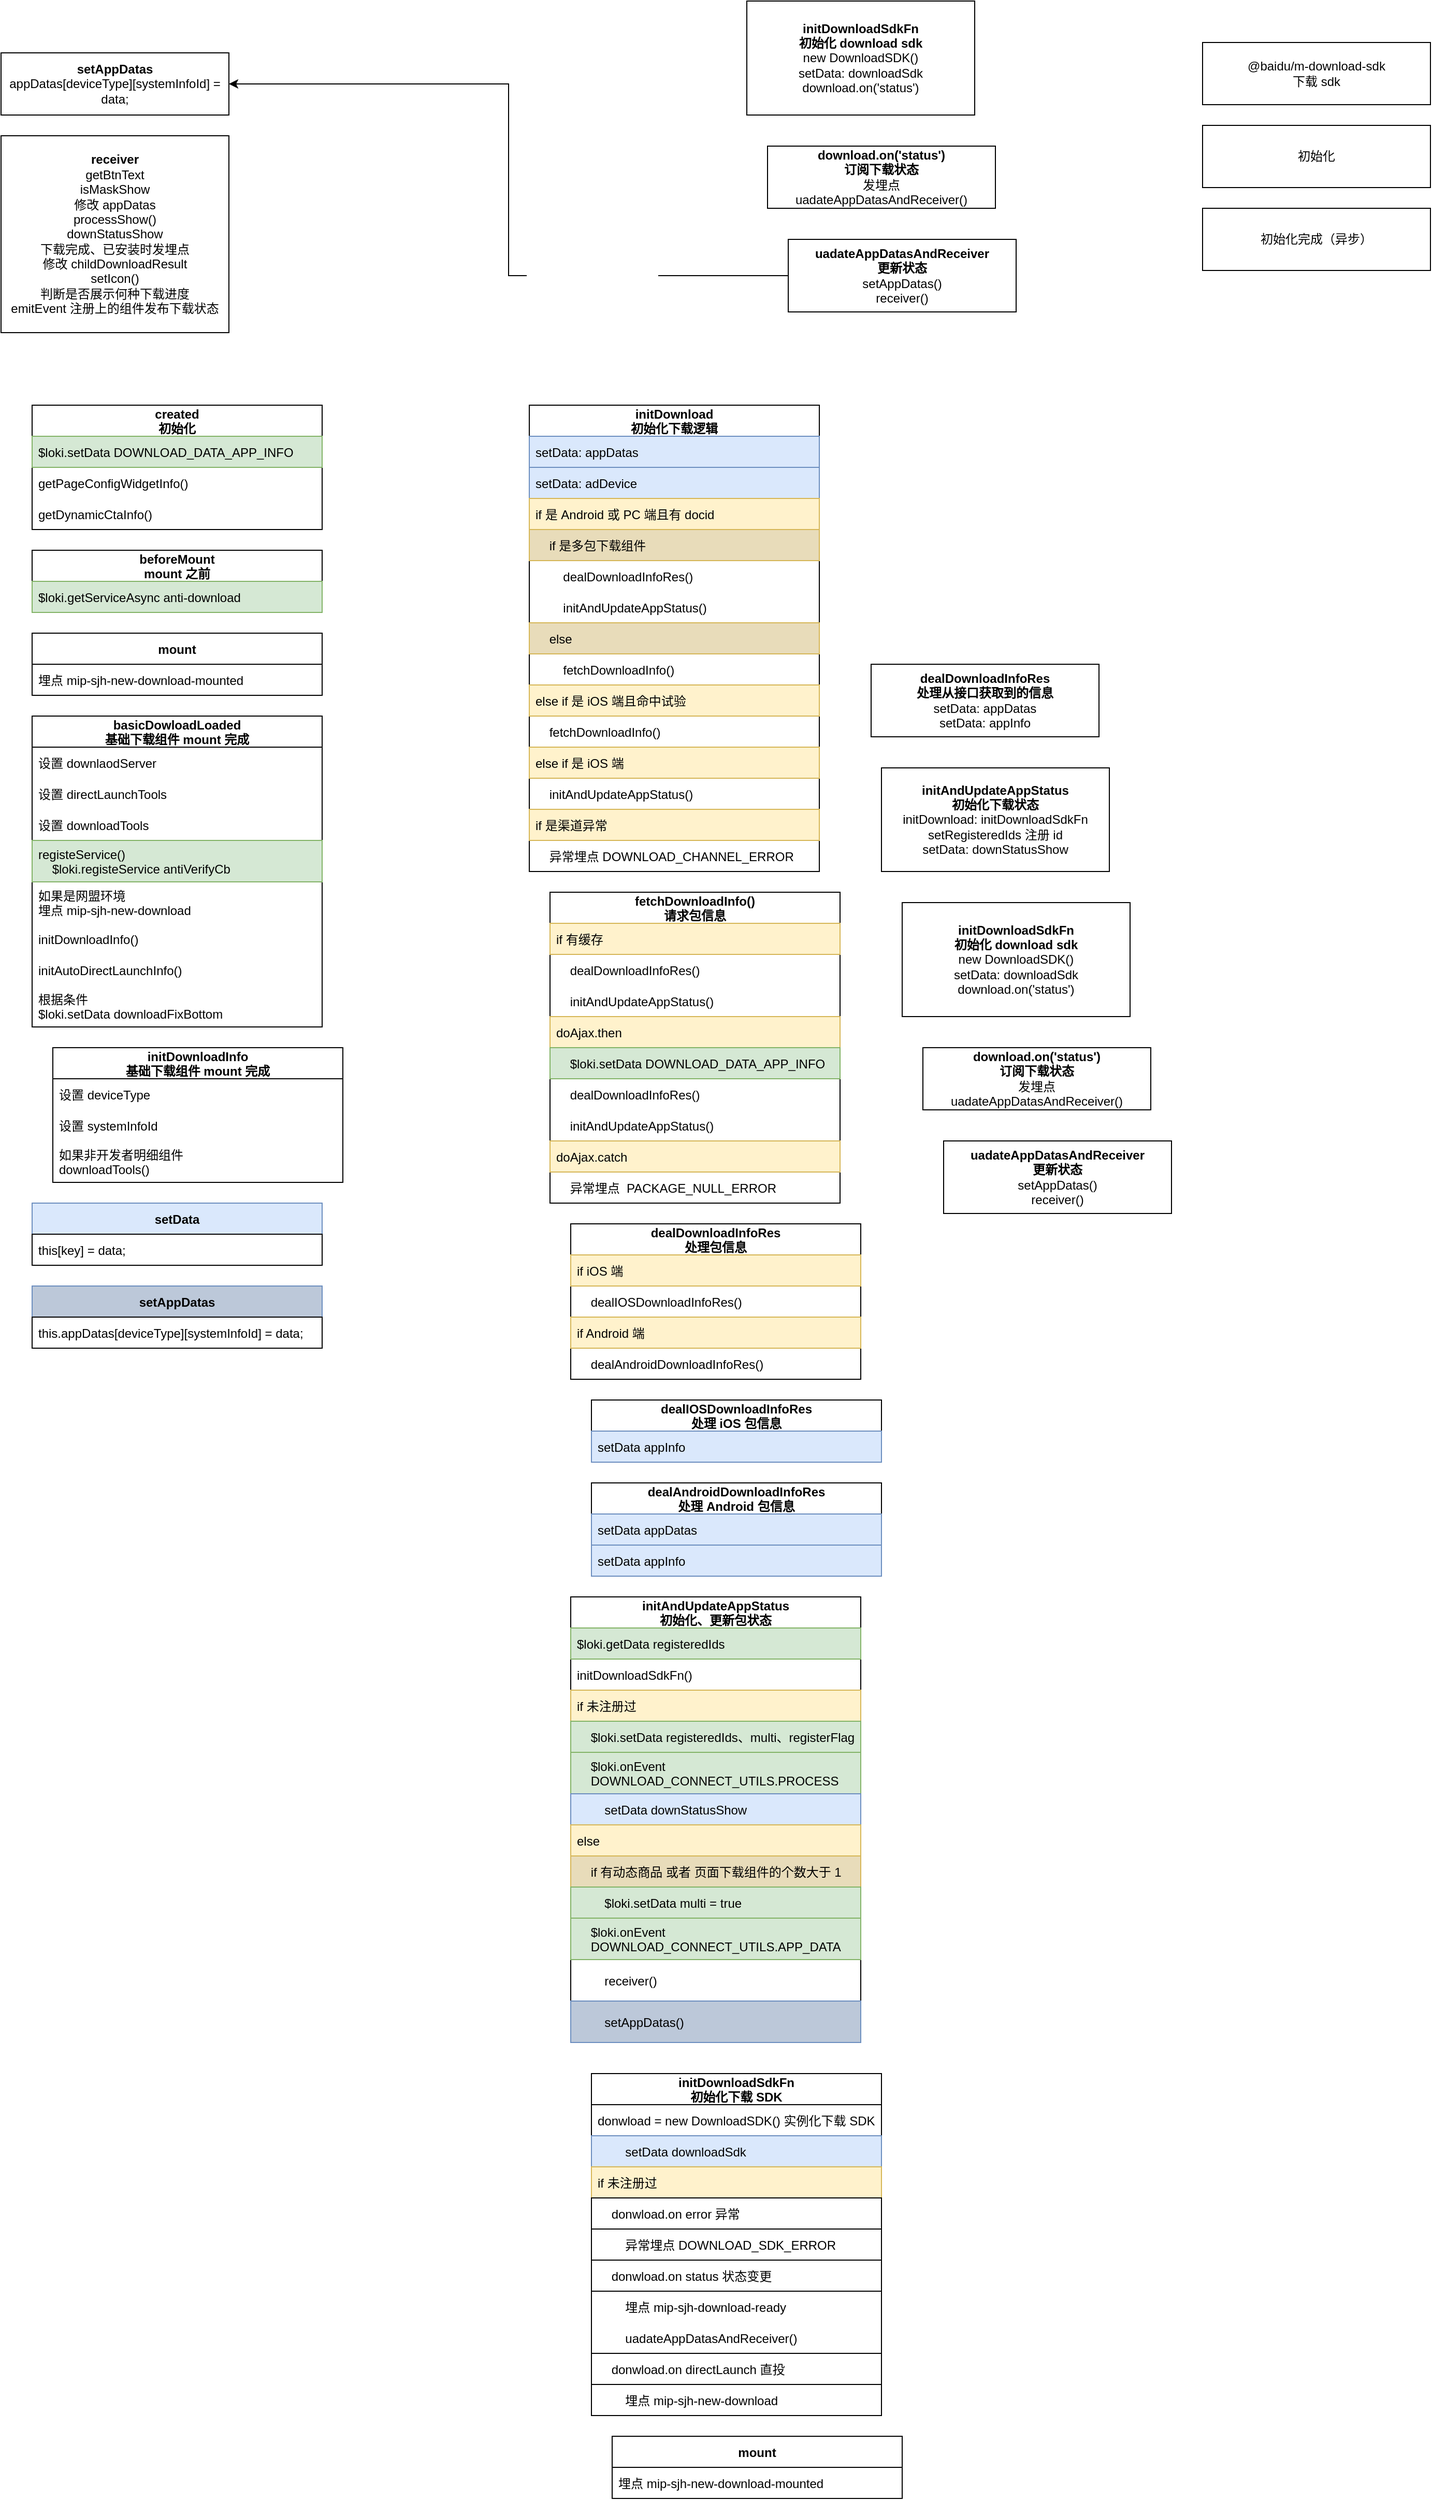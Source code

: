 <mxfile version="16.2.2" type="github">
  <diagram id="3Y0k3PHw66sQwWoMijhV" name="Page-1">
    <mxGraphModel dx="1621" dy="945" grid="1" gridSize="10" guides="1" tooltips="1" connect="1" arrows="1" fold="1" page="1" pageScale="1" pageWidth="1654" pageHeight="2336" math="0" shadow="0">
      <root>
        <mxCell id="0" />
        <mxCell id="1" parent="0" />
        <mxCell id="_I2nfff96B0rnVyIfxpO-33" value="&lt;span&gt;&lt;b&gt;initDownloadSdkFn&lt;/b&gt;&lt;br&gt;&lt;/span&gt;&lt;b&gt;初始化 download sdk&lt;/b&gt;&lt;br&gt;new DownloadSDK()&lt;br&gt;setData: downloadSdk&lt;br&gt;download.on(&#39;status&#39;)" style="rounded=0;whiteSpace=wrap;html=1;align=center;" vertex="1" parent="1">
          <mxGeometry x="770" y="10" width="220" height="110" as="geometry" />
        </mxCell>
        <mxCell id="_I2nfff96B0rnVyIfxpO-41" value="&lt;span&gt;@baidu/m-download-sdk&lt;br&gt;下载 sdk&lt;br&gt;&lt;/span&gt;" style="rounded=0;whiteSpace=wrap;html=1;align=center;" vertex="1" parent="1">
          <mxGeometry x="1210" y="50" width="220" height="60" as="geometry" />
        </mxCell>
        <mxCell id="_I2nfff96B0rnVyIfxpO-46" value="&lt;span&gt;初始化&lt;br&gt;&lt;/span&gt;" style="rounded=0;whiteSpace=wrap;html=1;align=center;" vertex="1" parent="1">
          <mxGeometry x="1210" y="130" width="220" height="60" as="geometry" />
        </mxCell>
        <mxCell id="_I2nfff96B0rnVyIfxpO-47" value="&lt;span&gt;初始化完成（异步）&lt;br&gt;&lt;/span&gt;" style="rounded=0;whiteSpace=wrap;html=1;align=center;" vertex="1" parent="1">
          <mxGeometry x="1210" y="210" width="220" height="60" as="geometry" />
        </mxCell>
        <mxCell id="_I2nfff96B0rnVyIfxpO-50" value="&lt;b&gt;download.on(&#39;status&#39;) &lt;br&gt;订阅下载状态&lt;br&gt;&lt;/b&gt;&lt;span&gt;发埋点&lt;br&gt;uadateAppDatasAndReceiver()&lt;/span&gt;&lt;b&gt;&lt;br&gt;&lt;/b&gt;" style="rounded=0;whiteSpace=wrap;html=1;align=center;" vertex="1" parent="1">
          <mxGeometry x="790" y="150" width="220" height="60" as="geometry" />
        </mxCell>
        <mxCell id="_I2nfff96B0rnVyIfxpO-56" style="edgeStyle=orthogonalEdgeStyle;rounded=0;jumpStyle=gap;orthogonalLoop=1;jettySize=auto;html=1;entryX=1;entryY=0.5;entryDx=0;entryDy=0;" edge="1" parent="1" source="_I2nfff96B0rnVyIfxpO-52" target="_I2nfff96B0rnVyIfxpO-55">
          <mxGeometry relative="1" as="geometry" />
        </mxCell>
        <mxCell id="_I2nfff96B0rnVyIfxpO-52" value="&lt;span&gt;&lt;b&gt;uadateAppDatasAndReceiver&lt;br&gt;&lt;/b&gt;&lt;/span&gt;&lt;b&gt;更新状态&lt;/b&gt;&lt;br&gt;setAppDatas()&lt;br&gt;receiver()" style="rounded=0;whiteSpace=wrap;html=1;align=center;" vertex="1" parent="1">
          <mxGeometry x="810" y="240" width="220" height="70" as="geometry" />
        </mxCell>
        <mxCell id="_I2nfff96B0rnVyIfxpO-55" value="&lt;span&gt;&lt;b&gt;setAppDatas&lt;br&gt;&lt;/b&gt;&lt;div&gt;appDatas[deviceType][systemInfoId] = data;&lt;/div&gt;&lt;/span&gt;" style="whiteSpace=wrap;html=1;rounded=0;" vertex="1" parent="1">
          <mxGeometry x="50" y="60" width="220" height="60" as="geometry" />
        </mxCell>
        <mxCell id="_I2nfff96B0rnVyIfxpO-57" value="&lt;b&gt;receiver&lt;/b&gt;&lt;br&gt;getBtnText&lt;br&gt;isMaskShow&lt;br&gt;修改 appDatas&lt;br&gt;processShow()&lt;br&gt;downStatusShow&lt;br&gt;下载完成、已安装时发埋点&lt;br&gt;修改 childDownloadResult&lt;br&gt;setIcon()&lt;br&gt;判断是否展示何种下载进度&lt;br&gt;emitEvent&amp;nbsp;注册上的组件发布下载状态" style="whiteSpace=wrap;html=1;rounded=0;" vertex="1" parent="1">
          <mxGeometry x="50" y="140" width="220" height="190" as="geometry" />
        </mxCell>
        <mxCell id="_I2nfff96B0rnVyIfxpO-58" value="created&#xa;初始化" style="swimlane;fontStyle=1;childLayout=stackLayout;horizontal=1;startSize=30;horizontalStack=0;resizeParent=1;resizeParentMax=0;resizeLast=0;collapsible=1;marginBottom=0;" vertex="1" parent="1">
          <mxGeometry x="80" y="400" width="280" height="120" as="geometry">
            <mxRectangle x="280" y="130" width="50" height="30" as="alternateBounds" />
          </mxGeometry>
        </mxCell>
        <mxCell id="_I2nfff96B0rnVyIfxpO-59" value="$loki.setData DOWNLOAD_DATA_APP_INFO" style="text;strokeColor=#82b366;fillColor=#d5e8d4;align=left;verticalAlign=middle;spacingLeft=4;spacingRight=4;overflow=hidden;points=[[0,0.5],[1,0.5]];portConstraint=eastwest;rotatable=0;" vertex="1" parent="_I2nfff96B0rnVyIfxpO-58">
          <mxGeometry y="30" width="280" height="30" as="geometry" />
        </mxCell>
        <mxCell id="_I2nfff96B0rnVyIfxpO-60" value="getPageConfigWidgetInfo()" style="text;align=left;verticalAlign=middle;spacingLeft=4;spacingRight=4;overflow=hidden;points=[[0,0.5],[1,0.5]];portConstraint=eastwest;rotatable=0;strokeColor=none;" vertex="1" parent="_I2nfff96B0rnVyIfxpO-58">
          <mxGeometry y="60" width="280" height="30" as="geometry" />
        </mxCell>
        <mxCell id="_I2nfff96B0rnVyIfxpO-61" value="getDynamicCtaInfo()" style="text;align=left;verticalAlign=middle;spacingLeft=4;spacingRight=4;overflow=hidden;points=[[0,0.5],[1,0.5]];portConstraint=eastwest;rotatable=0;strokeColor=none;" vertex="1" parent="_I2nfff96B0rnVyIfxpO-58">
          <mxGeometry y="90" width="280" height="30" as="geometry" />
        </mxCell>
        <mxCell id="_I2nfff96B0rnVyIfxpO-62" value="beforeMount&#xa;mount 之前" style="swimlane;fontStyle=1;childLayout=stackLayout;horizontal=1;startSize=30;horizontalStack=0;resizeParent=1;resizeParentMax=0;resizeLast=0;collapsible=1;marginBottom=0;" vertex="1" parent="1">
          <mxGeometry x="80" y="540" width="280" height="60" as="geometry">
            <mxRectangle x="280" y="130" width="50" height="30" as="alternateBounds" />
          </mxGeometry>
        </mxCell>
        <mxCell id="_I2nfff96B0rnVyIfxpO-63" value="$loki.getServiceAsync anti-download" style="text;strokeColor=#82b366;fillColor=#d5e8d4;align=left;verticalAlign=middle;spacingLeft=4;spacingRight=4;overflow=hidden;points=[[0,0.5],[1,0.5]];portConstraint=eastwest;rotatable=0;" vertex="1" parent="_I2nfff96B0rnVyIfxpO-62">
          <mxGeometry y="30" width="280" height="30" as="geometry" />
        </mxCell>
        <mxCell id="_I2nfff96B0rnVyIfxpO-67" value="mount" style="swimlane;fontStyle=1;childLayout=stackLayout;horizontal=1;startSize=30;horizontalStack=0;resizeParent=1;resizeParentMax=0;resizeLast=0;collapsible=1;marginBottom=0;" vertex="1" parent="1">
          <mxGeometry x="80" y="620" width="280" height="60" as="geometry">
            <mxRectangle x="280" y="130" width="50" height="30" as="alternateBounds" />
          </mxGeometry>
        </mxCell>
        <mxCell id="_I2nfff96B0rnVyIfxpO-68" value="埋点 mip-sjh-new-download-mounted" style="text;strokeColor=default;fillColor=none;align=left;verticalAlign=middle;spacingLeft=4;spacingRight=4;overflow=hidden;points=[[0,0.5],[1,0.5]];portConstraint=eastwest;rotatable=0;" vertex="1" parent="_I2nfff96B0rnVyIfxpO-67">
          <mxGeometry y="30" width="280" height="30" as="geometry" />
        </mxCell>
        <mxCell id="_I2nfff96B0rnVyIfxpO-71" value="basicDowloadLoaded&#xa;基础下载组件 mount 完成" style="swimlane;fontStyle=1;childLayout=stackLayout;horizontal=1;startSize=30;horizontalStack=0;resizeParent=1;resizeParentMax=0;resizeLast=0;collapsible=1;marginBottom=0;" vertex="1" parent="1">
          <mxGeometry x="80" y="700" width="280" height="300" as="geometry">
            <mxRectangle x="280" y="130" width="50" height="30" as="alternateBounds" />
          </mxGeometry>
        </mxCell>
        <mxCell id="_I2nfff96B0rnVyIfxpO-72" value="设置 downlaodServer" style="text;strokeColor=none;fillColor=none;align=left;verticalAlign=middle;spacingLeft=4;spacingRight=4;overflow=hidden;points=[[0,0.5],[1,0.5]];portConstraint=eastwest;rotatable=0;" vertex="1" parent="_I2nfff96B0rnVyIfxpO-71">
          <mxGeometry y="30" width="280" height="30" as="geometry" />
        </mxCell>
        <mxCell id="_I2nfff96B0rnVyIfxpO-73" value="设置 directLaunchTools" style="text;align=left;verticalAlign=middle;spacingLeft=4;spacingRight=4;overflow=hidden;points=[[0,0.5],[1,0.5]];portConstraint=eastwest;rotatable=0;strokeColor=none;" vertex="1" parent="_I2nfff96B0rnVyIfxpO-71">
          <mxGeometry y="60" width="280" height="30" as="geometry" />
        </mxCell>
        <mxCell id="_I2nfff96B0rnVyIfxpO-74" value="设置 downloadTools" style="text;align=left;verticalAlign=middle;spacingLeft=4;spacingRight=4;overflow=hidden;points=[[0,0.5],[1,0.5]];portConstraint=eastwest;rotatable=0;strokeColor=none;" vertex="1" parent="_I2nfff96B0rnVyIfxpO-71">
          <mxGeometry y="90" width="280" height="30" as="geometry" />
        </mxCell>
        <mxCell id="_I2nfff96B0rnVyIfxpO-76" value="registeService()&#xa;    $loki.registeService antiVerifyCb" style="text;align=left;verticalAlign=middle;spacingLeft=4;spacingRight=4;overflow=hidden;points=[[0,0.5],[1,0.5]];portConstraint=eastwest;rotatable=0;strokeColor=#82b366;fillColor=#d5e8d4;" vertex="1" parent="_I2nfff96B0rnVyIfxpO-71">
          <mxGeometry y="120" width="280" height="40" as="geometry" />
        </mxCell>
        <mxCell id="_I2nfff96B0rnVyIfxpO-77" value="如果是网盟环境&#xa;埋点 mip-sjh-new-download" style="text;align=left;verticalAlign=middle;spacingLeft=4;spacingRight=4;overflow=hidden;points=[[0,0.5],[1,0.5]];portConstraint=eastwest;rotatable=0;strokeColor=none;" vertex="1" parent="_I2nfff96B0rnVyIfxpO-71">
          <mxGeometry y="160" width="280" height="40" as="geometry" />
        </mxCell>
        <mxCell id="_I2nfff96B0rnVyIfxpO-78" value="initDownloadInfo()" style="text;align=left;verticalAlign=middle;spacingLeft=4;spacingRight=4;overflow=hidden;points=[[0,0.5],[1,0.5]];portConstraint=eastwest;rotatable=0;strokeColor=none;" vertex="1" parent="_I2nfff96B0rnVyIfxpO-71">
          <mxGeometry y="200" width="280" height="30" as="geometry" />
        </mxCell>
        <mxCell id="_I2nfff96B0rnVyIfxpO-79" value="initAutoDirectLaunchInfo()" style="text;align=left;verticalAlign=middle;spacingLeft=4;spacingRight=4;overflow=hidden;points=[[0,0.5],[1,0.5]];portConstraint=eastwest;rotatable=0;strokeColor=none;" vertex="1" parent="_I2nfff96B0rnVyIfxpO-71">
          <mxGeometry y="230" width="280" height="30" as="geometry" />
        </mxCell>
        <mxCell id="_I2nfff96B0rnVyIfxpO-80" value="根据条件&#xa;$loki.setData downloadFixBottom" style="text;align=left;verticalAlign=middle;spacingLeft=4;spacingRight=4;overflow=hidden;points=[[0,0.5],[1,0.5]];portConstraint=eastwest;rotatable=0;strokeColor=none;" vertex="1" parent="_I2nfff96B0rnVyIfxpO-71">
          <mxGeometry y="260" width="280" height="40" as="geometry" />
        </mxCell>
        <mxCell id="_I2nfff96B0rnVyIfxpO-82" value="initDownloadInfo&#xa;基础下载组件 mount 完成" style="swimlane;fontStyle=1;childLayout=stackLayout;horizontal=1;startSize=30;horizontalStack=0;resizeParent=1;resizeParentMax=0;resizeLast=0;collapsible=1;marginBottom=0;" vertex="1" parent="1">
          <mxGeometry x="100" y="1020" width="280" height="130" as="geometry">
            <mxRectangle x="280" y="130" width="50" height="30" as="alternateBounds" />
          </mxGeometry>
        </mxCell>
        <mxCell id="_I2nfff96B0rnVyIfxpO-83" value="设置 deviceType" style="text;strokeColor=none;fillColor=none;align=left;verticalAlign=middle;spacingLeft=4;spacingRight=4;overflow=hidden;points=[[0,0.5],[1,0.5]];portConstraint=eastwest;rotatable=0;" vertex="1" parent="_I2nfff96B0rnVyIfxpO-82">
          <mxGeometry y="30" width="280" height="30" as="geometry" />
        </mxCell>
        <mxCell id="_I2nfff96B0rnVyIfxpO-84" value="设置 systemInfoId" style="text;align=left;verticalAlign=middle;spacingLeft=4;spacingRight=4;overflow=hidden;points=[[0,0.5],[1,0.5]];portConstraint=eastwest;rotatable=0;strokeColor=none;" vertex="1" parent="_I2nfff96B0rnVyIfxpO-82">
          <mxGeometry y="60" width="280" height="30" as="geometry" />
        </mxCell>
        <mxCell id="_I2nfff96B0rnVyIfxpO-85" value="如果非开发者明细组件&#xa;downloadTools()" style="text;align=left;verticalAlign=middle;spacingLeft=4;spacingRight=4;overflow=hidden;points=[[0,0.5],[1,0.5]];portConstraint=eastwest;rotatable=0;strokeColor=none;" vertex="1" parent="_I2nfff96B0rnVyIfxpO-82">
          <mxGeometry y="90" width="280" height="40" as="geometry" />
        </mxCell>
        <mxCell id="_I2nfff96B0rnVyIfxpO-91" value="initDownload&#xa;初始化下载逻辑" style="swimlane;fontStyle=1;childLayout=stackLayout;horizontal=1;startSize=30;horizontalStack=0;resizeParent=1;resizeParentMax=0;resizeLast=0;collapsible=1;marginBottom=0;" vertex="1" parent="1">
          <mxGeometry x="560" y="400" width="280" height="450" as="geometry">
            <mxRectangle x="280" y="130" width="50" height="30" as="alternateBounds" />
          </mxGeometry>
        </mxCell>
        <mxCell id="_I2nfff96B0rnVyIfxpO-92" value="setData: appDatas" style="text;strokeColor=#6c8ebf;fillColor=#dae8fc;align=left;verticalAlign=middle;spacingLeft=4;spacingRight=4;overflow=hidden;points=[[0,0.5],[1,0.5]];portConstraint=eastwest;rotatable=0;" vertex="1" parent="_I2nfff96B0rnVyIfxpO-91">
          <mxGeometry y="30" width="280" height="30" as="geometry" />
        </mxCell>
        <mxCell id="_I2nfff96B0rnVyIfxpO-109" value="setData: adDevice" style="text;strokeColor=#6c8ebf;fillColor=#dae8fc;align=left;verticalAlign=middle;spacingLeft=4;spacingRight=4;overflow=hidden;points=[[0,0.5],[1,0.5]];portConstraint=eastwest;rotatable=0;" vertex="1" parent="_I2nfff96B0rnVyIfxpO-91">
          <mxGeometry y="60" width="280" height="30" as="geometry" />
        </mxCell>
        <mxCell id="_I2nfff96B0rnVyIfxpO-94" value="if 是 Android 或 PC 端且有 docid" style="text;align=left;verticalAlign=middle;spacingLeft=4;spacingRight=4;overflow=hidden;points=[[0,0.5],[1,0.5]];portConstraint=eastwest;rotatable=0;glass=0;rounded=0;fillColor=#fff2cc;strokeColor=#d6b656;" vertex="1" parent="_I2nfff96B0rnVyIfxpO-91">
          <mxGeometry y="90" width="280" height="30" as="geometry" />
        </mxCell>
        <mxCell id="_I2nfff96B0rnVyIfxpO-111" value="    if 是多包下载组件" style="text;align=left;verticalAlign=middle;spacingLeft=4;spacingRight=4;overflow=hidden;points=[[0,0.5],[1,0.5]];portConstraint=eastwest;rotatable=0;glass=0;rounded=0;fillColor=#E8DCBA;strokeColor=#d6b656;" vertex="1" parent="_I2nfff96B0rnVyIfxpO-91">
          <mxGeometry y="120" width="280" height="30" as="geometry" />
        </mxCell>
        <mxCell id="_I2nfff96B0rnVyIfxpO-113" value="        dealDownloadInfoRes()" style="text;align=left;verticalAlign=middle;spacingLeft=4;spacingRight=4;overflow=hidden;points=[[0,0.5],[1,0.5]];portConstraint=eastwest;rotatable=0;glass=0;rounded=0;" vertex="1" parent="_I2nfff96B0rnVyIfxpO-91">
          <mxGeometry y="150" width="280" height="30" as="geometry" />
        </mxCell>
        <mxCell id="_I2nfff96B0rnVyIfxpO-114" value="        initAndUpdateAppStatus()" style="text;align=left;verticalAlign=middle;spacingLeft=4;spacingRight=4;overflow=hidden;points=[[0,0.5],[1,0.5]];portConstraint=eastwest;rotatable=0;glass=0;rounded=0;" vertex="1" parent="_I2nfff96B0rnVyIfxpO-91">
          <mxGeometry y="180" width="280" height="30" as="geometry" />
        </mxCell>
        <mxCell id="_I2nfff96B0rnVyIfxpO-112" value="    else" style="text;align=left;verticalAlign=middle;spacingLeft=4;spacingRight=4;overflow=hidden;points=[[0,0.5],[1,0.5]];portConstraint=eastwest;rotatable=0;glass=0;rounded=0;fillColor=#E8DCBA;strokeColor=#d6b656;" vertex="1" parent="_I2nfff96B0rnVyIfxpO-91">
          <mxGeometry y="210" width="280" height="30" as="geometry" />
        </mxCell>
        <mxCell id="_I2nfff96B0rnVyIfxpO-115" value="        fetchDownloadInfo()" style="text;align=left;verticalAlign=middle;spacingLeft=4;spacingRight=4;overflow=hidden;points=[[0,0.5],[1,0.5]];portConstraint=eastwest;rotatable=0;glass=0;rounded=0;" vertex="1" parent="_I2nfff96B0rnVyIfxpO-91">
          <mxGeometry y="240" width="280" height="30" as="geometry" />
        </mxCell>
        <mxCell id="_I2nfff96B0rnVyIfxpO-116" value="else if 是 iOS 端且命中试验" style="text;align=left;verticalAlign=middle;spacingLeft=4;spacingRight=4;overflow=hidden;points=[[0,0.5],[1,0.5]];portConstraint=eastwest;rotatable=0;glass=0;rounded=0;fillColor=#fff2cc;strokeColor=#d6b656;" vertex="1" parent="_I2nfff96B0rnVyIfxpO-91">
          <mxGeometry y="270" width="280" height="30" as="geometry" />
        </mxCell>
        <mxCell id="_I2nfff96B0rnVyIfxpO-117" value="    fetchDownloadInfo()" style="text;align=left;verticalAlign=middle;spacingLeft=4;spacingRight=4;overflow=hidden;points=[[0,0.5],[1,0.5]];portConstraint=eastwest;rotatable=0;glass=0;rounded=0;" vertex="1" parent="_I2nfff96B0rnVyIfxpO-91">
          <mxGeometry y="300" width="280" height="30" as="geometry" />
        </mxCell>
        <mxCell id="_I2nfff96B0rnVyIfxpO-118" value="else if 是 iOS 端" style="text;align=left;verticalAlign=middle;spacingLeft=4;spacingRight=4;overflow=hidden;points=[[0,0.5],[1,0.5]];portConstraint=eastwest;rotatable=0;glass=0;rounded=0;fillColor=#fff2cc;strokeColor=#d6b656;" vertex="1" parent="_I2nfff96B0rnVyIfxpO-91">
          <mxGeometry y="330" width="280" height="30" as="geometry" />
        </mxCell>
        <mxCell id="_I2nfff96B0rnVyIfxpO-119" value="    initAndUpdateAppStatus()" style="text;align=left;verticalAlign=middle;spacingLeft=4;spacingRight=4;overflow=hidden;points=[[0,0.5],[1,0.5]];portConstraint=eastwest;rotatable=0;glass=0;rounded=0;" vertex="1" parent="_I2nfff96B0rnVyIfxpO-91">
          <mxGeometry y="360" width="280" height="30" as="geometry" />
        </mxCell>
        <mxCell id="_I2nfff96B0rnVyIfxpO-120" value="if 是渠道异常" style="text;align=left;verticalAlign=middle;spacingLeft=4;spacingRight=4;overflow=hidden;points=[[0,0.5],[1,0.5]];portConstraint=eastwest;rotatable=0;glass=0;rounded=0;fillColor=#fff2cc;strokeColor=#d6b656;" vertex="1" parent="_I2nfff96B0rnVyIfxpO-91">
          <mxGeometry y="390" width="280" height="30" as="geometry" />
        </mxCell>
        <mxCell id="_I2nfff96B0rnVyIfxpO-121" value="    异常埋点 DOWNLOAD_CHANNEL_ERROR" style="text;align=left;verticalAlign=middle;spacingLeft=4;spacingRight=4;overflow=hidden;points=[[0,0.5],[1,0.5]];portConstraint=eastwest;rotatable=0;glass=0;rounded=0;" vertex="1" parent="_I2nfff96B0rnVyIfxpO-91">
          <mxGeometry y="420" width="280" height="30" as="geometry" />
        </mxCell>
        <mxCell id="_I2nfff96B0rnVyIfxpO-97" value="&lt;span&gt;&lt;b&gt;dealDownloadInfoRes&lt;/b&gt;&lt;br&gt;&lt;/span&gt;&lt;b&gt;处理从接口获取到的信息&lt;br&gt;&lt;/b&gt;&lt;div&gt;setData: appDatas&lt;br&gt;&lt;/div&gt;&lt;div&gt;setData:&amp;nbsp;appInfo&lt;/div&gt;" style="rounded=0;whiteSpace=wrap;html=1;align=center;" vertex="1" parent="1">
          <mxGeometry x="890" y="650" width="220" height="70" as="geometry" />
        </mxCell>
        <mxCell id="_I2nfff96B0rnVyIfxpO-98" value="&lt;span&gt;&lt;b&gt;initAndUpdateAppStatus&lt;/b&gt;&lt;br&gt;&lt;/span&gt;&lt;b&gt;初始化下载状态&lt;br&gt;&lt;/b&gt;&lt;div&gt;initDownload: initDownloadSdkFn&lt;/div&gt;&lt;div&gt;setRegisteredIds 注册 id&lt;br&gt;&lt;/div&gt;&lt;div&gt;setData:&amp;nbsp;downStatusShow&lt;br&gt;&lt;/div&gt;" style="rounded=0;whiteSpace=wrap;html=1;align=center;" vertex="1" parent="1">
          <mxGeometry x="900" y="750" width="220" height="100" as="geometry" />
        </mxCell>
        <mxCell id="_I2nfff96B0rnVyIfxpO-99" value="&lt;span&gt;&lt;b&gt;initDownloadSdkFn&lt;/b&gt;&lt;br&gt;&lt;/span&gt;&lt;b&gt;初始化 download sdk&lt;/b&gt;&lt;br&gt;new DownloadSDK()&lt;br&gt;setData: downloadSdk&lt;br&gt;download.on(&#39;status&#39;)" style="rounded=0;whiteSpace=wrap;html=1;align=center;" vertex="1" parent="1">
          <mxGeometry x="920" y="880" width="220" height="110" as="geometry" />
        </mxCell>
        <mxCell id="_I2nfff96B0rnVyIfxpO-100" value="&lt;b&gt;download.on(&#39;status&#39;) &lt;br&gt;订阅下载状态&lt;br&gt;&lt;/b&gt;&lt;span&gt;发埋点&lt;br&gt;uadateAppDatasAndReceiver()&lt;/span&gt;&lt;b&gt;&lt;br&gt;&lt;/b&gt;" style="rounded=0;whiteSpace=wrap;html=1;align=center;" vertex="1" parent="1">
          <mxGeometry x="940" y="1020" width="220" height="60" as="geometry" />
        </mxCell>
        <mxCell id="_I2nfff96B0rnVyIfxpO-101" value="&lt;span&gt;&lt;b&gt;uadateAppDatasAndReceiver&lt;br&gt;&lt;/b&gt;&lt;/span&gt;&lt;b&gt;更新状态&lt;/b&gt;&lt;br&gt;setAppDatas()&lt;br&gt;receiver()" style="rounded=0;whiteSpace=wrap;html=1;align=center;" vertex="1" parent="1">
          <mxGeometry x="960" y="1110" width="220" height="70" as="geometry" />
        </mxCell>
        <mxCell id="_I2nfff96B0rnVyIfxpO-107" value="setData" style="swimlane;fontStyle=1;childLayout=stackLayout;horizontal=1;startSize=30;horizontalStack=0;resizeParent=1;resizeParentMax=0;resizeLast=0;collapsible=1;marginBottom=0;fillColor=#dae8fc;strokeColor=#6c8ebf;" vertex="1" parent="1">
          <mxGeometry x="80" y="1170" width="280" height="60" as="geometry">
            <mxRectangle x="280" y="130" width="50" height="30" as="alternateBounds" />
          </mxGeometry>
        </mxCell>
        <mxCell id="_I2nfff96B0rnVyIfxpO-108" value="this[key] = data;" style="text;strokeColor=default;fillColor=none;align=left;verticalAlign=middle;spacingLeft=4;spacingRight=4;overflow=hidden;points=[[0,0.5],[1,0.5]];portConstraint=eastwest;rotatable=0;" vertex="1" parent="_I2nfff96B0rnVyIfxpO-107">
          <mxGeometry y="30" width="280" height="30" as="geometry" />
        </mxCell>
        <mxCell id="_I2nfff96B0rnVyIfxpO-122" value="fetchDownloadInfo()&#xa;请求包信息" style="swimlane;fontStyle=1;childLayout=stackLayout;horizontal=1;startSize=30;horizontalStack=0;resizeParent=1;resizeParentMax=0;resizeLast=0;collapsible=1;marginBottom=0;" vertex="1" parent="1">
          <mxGeometry x="580" y="870" width="280" height="300" as="geometry">
            <mxRectangle x="280" y="130" width="50" height="30" as="alternateBounds" />
          </mxGeometry>
        </mxCell>
        <mxCell id="_I2nfff96B0rnVyIfxpO-126" value="if 有缓存" style="text;align=left;verticalAlign=middle;spacingLeft=4;spacingRight=4;overflow=hidden;points=[[0,0.5],[1,0.5]];portConstraint=eastwest;rotatable=0;glass=0;rounded=0;fillColor=#fff2cc;strokeColor=#d6b656;" vertex="1" parent="_I2nfff96B0rnVyIfxpO-122">
          <mxGeometry y="30" width="280" height="30" as="geometry" />
        </mxCell>
        <mxCell id="_I2nfff96B0rnVyIfxpO-124" value="    dealDownloadInfoRes()" style="text;align=left;verticalAlign=middle;spacingLeft=4;spacingRight=4;overflow=hidden;points=[[0,0.5],[1,0.5]];portConstraint=eastwest;rotatable=0;" vertex="1" parent="_I2nfff96B0rnVyIfxpO-122">
          <mxGeometry y="60" width="280" height="30" as="geometry" />
        </mxCell>
        <mxCell id="_I2nfff96B0rnVyIfxpO-127" value="    initAndUpdateAppStatus()" style="text;align=left;verticalAlign=middle;spacingLeft=4;spacingRight=4;overflow=hidden;points=[[0,0.5],[1,0.5]];portConstraint=eastwest;rotatable=0;" vertex="1" parent="_I2nfff96B0rnVyIfxpO-122">
          <mxGeometry y="90" width="280" height="30" as="geometry" />
        </mxCell>
        <mxCell id="_I2nfff96B0rnVyIfxpO-128" value="doAjax.then" style="text;align=left;verticalAlign=middle;spacingLeft=4;spacingRight=4;overflow=hidden;points=[[0,0.5],[1,0.5]];portConstraint=eastwest;rotatable=0;glass=0;rounded=0;strokeColor=#d6b656;fillColor=#fff2cc;" vertex="1" parent="_I2nfff96B0rnVyIfxpO-122">
          <mxGeometry y="120" width="280" height="30" as="geometry" />
        </mxCell>
        <mxCell id="_I2nfff96B0rnVyIfxpO-129" value="    $loki.setData DOWNLOAD_DATA_APP_INFO " style="text;align=left;verticalAlign=middle;spacingLeft=4;spacingRight=4;overflow=hidden;points=[[0,0.5],[1,0.5]];portConstraint=eastwest;rotatable=0;fillColor=#d5e8d4;strokeColor=#82b366;" vertex="1" parent="_I2nfff96B0rnVyIfxpO-122">
          <mxGeometry y="150" width="280" height="30" as="geometry" />
        </mxCell>
        <mxCell id="_I2nfff96B0rnVyIfxpO-131" value="    dealDownloadInfoRes()" style="text;align=left;verticalAlign=middle;spacingLeft=4;spacingRight=4;overflow=hidden;points=[[0,0.5],[1,0.5]];portConstraint=eastwest;rotatable=0;" vertex="1" parent="_I2nfff96B0rnVyIfxpO-122">
          <mxGeometry y="180" width="280" height="30" as="geometry" />
        </mxCell>
        <mxCell id="_I2nfff96B0rnVyIfxpO-130" value="    initAndUpdateAppStatus()" style="text;align=left;verticalAlign=middle;spacingLeft=4;spacingRight=4;overflow=hidden;points=[[0,0.5],[1,0.5]];portConstraint=eastwest;rotatable=0;" vertex="1" parent="_I2nfff96B0rnVyIfxpO-122">
          <mxGeometry y="210" width="280" height="30" as="geometry" />
        </mxCell>
        <mxCell id="_I2nfff96B0rnVyIfxpO-133" value="doAjax.catch" style="text;align=left;verticalAlign=middle;spacingLeft=4;spacingRight=4;overflow=hidden;points=[[0,0.5],[1,0.5]];portConstraint=eastwest;rotatable=0;glass=0;rounded=0;strokeColor=#d6b656;fillColor=#fff2cc;" vertex="1" parent="_I2nfff96B0rnVyIfxpO-122">
          <mxGeometry y="240" width="280" height="30" as="geometry" />
        </mxCell>
        <mxCell id="_I2nfff96B0rnVyIfxpO-134" value="    异常埋点  PACKAGE_NULL_ERROR" style="text;align=left;verticalAlign=middle;spacingLeft=4;spacingRight=4;overflow=hidden;points=[[0,0.5],[1,0.5]];portConstraint=eastwest;rotatable=0;" vertex="1" parent="_I2nfff96B0rnVyIfxpO-122">
          <mxGeometry y="270" width="280" height="30" as="geometry" />
        </mxCell>
        <mxCell id="_I2nfff96B0rnVyIfxpO-135" value="dealDownloadInfoRes&#xa;处理包信息" style="swimlane;fontStyle=1;childLayout=stackLayout;horizontal=1;startSize=30;horizontalStack=0;resizeParent=1;resizeParentMax=0;resizeLast=0;collapsible=1;marginBottom=0;" vertex="1" parent="1">
          <mxGeometry x="600" y="1190" width="280" height="150" as="geometry">
            <mxRectangle x="600" y="1190" width="50" height="30" as="alternateBounds" />
          </mxGeometry>
        </mxCell>
        <mxCell id="_I2nfff96B0rnVyIfxpO-136" value="if iOS 端" style="text;align=left;verticalAlign=middle;spacingLeft=4;spacingRight=4;overflow=hidden;points=[[0,0.5],[1,0.5]];portConstraint=eastwest;rotatable=0;glass=0;rounded=0;fillColor=#fff2cc;strokeColor=#d6b656;" vertex="1" parent="_I2nfff96B0rnVyIfxpO-135">
          <mxGeometry y="30" width="280" height="30" as="geometry" />
        </mxCell>
        <mxCell id="_I2nfff96B0rnVyIfxpO-137" value="    dealIOSDownloadInfoRes()" style="text;align=left;verticalAlign=middle;spacingLeft=4;spacingRight=4;overflow=hidden;points=[[0,0.5],[1,0.5]];portConstraint=eastwest;rotatable=0;" vertex="1" parent="_I2nfff96B0rnVyIfxpO-135">
          <mxGeometry y="60" width="280" height="30" as="geometry" />
        </mxCell>
        <mxCell id="_I2nfff96B0rnVyIfxpO-139" value="if Android 端" style="text;align=left;verticalAlign=middle;spacingLeft=4;spacingRight=4;overflow=hidden;points=[[0,0.5],[1,0.5]];portConstraint=eastwest;rotatable=0;glass=0;rounded=0;strokeColor=#d6b656;fillColor=#fff2cc;" vertex="1" parent="_I2nfff96B0rnVyIfxpO-135">
          <mxGeometry y="90" width="280" height="30" as="geometry" />
        </mxCell>
        <mxCell id="_I2nfff96B0rnVyIfxpO-141" value="    dealAndroidDownloadInfoRes()" style="text;align=left;verticalAlign=middle;spacingLeft=4;spacingRight=4;overflow=hidden;points=[[0,0.5],[1,0.5]];portConstraint=eastwest;rotatable=0;" vertex="1" parent="_I2nfff96B0rnVyIfxpO-135">
          <mxGeometry y="120" width="280" height="30" as="geometry" />
        </mxCell>
        <mxCell id="_I2nfff96B0rnVyIfxpO-145" value="dealIOSDownloadInfoRes&#xa;处理 iOS 包信息" style="swimlane;fontStyle=1;childLayout=stackLayout;horizontal=1;startSize=30;horizontalStack=0;resizeParent=1;resizeParentMax=0;resizeLast=0;collapsible=1;marginBottom=0;" vertex="1" parent="1">
          <mxGeometry x="620" y="1360" width="280" height="60" as="geometry">
            <mxRectangle x="280" y="130" width="50" height="30" as="alternateBounds" />
          </mxGeometry>
        </mxCell>
        <mxCell id="_I2nfff96B0rnVyIfxpO-147" value="setData appInfo" style="text;align=left;verticalAlign=middle;spacingLeft=4;spacingRight=4;overflow=hidden;points=[[0,0.5],[1,0.5]];portConstraint=eastwest;rotatable=0;fillColor=#dae8fc;strokeColor=#6c8ebf;" vertex="1" parent="_I2nfff96B0rnVyIfxpO-145">
          <mxGeometry y="30" width="280" height="30" as="geometry" />
        </mxCell>
        <mxCell id="_I2nfff96B0rnVyIfxpO-150" value="dealAndroidDownloadInfoRes&#xa;处理 Android 包信息" style="swimlane;fontStyle=1;childLayout=stackLayout;horizontal=1;startSize=30;horizontalStack=0;resizeParent=1;resizeParentMax=0;resizeLast=0;collapsible=1;marginBottom=0;" vertex="1" parent="1">
          <mxGeometry x="620" y="1440" width="280" height="90" as="geometry">
            <mxRectangle x="280" y="130" width="50" height="30" as="alternateBounds" />
          </mxGeometry>
        </mxCell>
        <mxCell id="_I2nfff96B0rnVyIfxpO-152" value="setData appDatas" style="text;align=left;verticalAlign=middle;spacingLeft=4;spacingRight=4;overflow=hidden;points=[[0,0.5],[1,0.5]];portConstraint=eastwest;rotatable=0;fillColor=#dae8fc;strokeColor=#6c8ebf;" vertex="1" parent="_I2nfff96B0rnVyIfxpO-150">
          <mxGeometry y="30" width="280" height="30" as="geometry" />
        </mxCell>
        <mxCell id="_I2nfff96B0rnVyIfxpO-151" value="setData appInfo" style="text;align=left;verticalAlign=middle;spacingLeft=4;spacingRight=4;overflow=hidden;points=[[0,0.5],[1,0.5]];portConstraint=eastwest;rotatable=0;fillColor=#dae8fc;strokeColor=#6c8ebf;" vertex="1" parent="_I2nfff96B0rnVyIfxpO-150">
          <mxGeometry y="60" width="280" height="30" as="geometry" />
        </mxCell>
        <mxCell id="_I2nfff96B0rnVyIfxpO-153" value="initAndUpdateAppStatus&#xa;初始化、更新包状态" style="swimlane;fontStyle=1;childLayout=stackLayout;horizontal=1;startSize=30;horizontalStack=0;resizeParent=1;resizeParentMax=0;resizeLast=0;collapsible=1;marginBottom=0;" vertex="1" parent="1">
          <mxGeometry x="600" y="1550" width="280" height="430" as="geometry">
            <mxRectangle x="280" y="130" width="50" height="30" as="alternateBounds" />
          </mxGeometry>
        </mxCell>
        <mxCell id="_I2nfff96B0rnVyIfxpO-154" value="$loki.getData registeredIds" style="text;align=left;verticalAlign=middle;spacingLeft=4;spacingRight=4;overflow=hidden;points=[[0,0.5],[1,0.5]];portConstraint=eastwest;rotatable=0;glass=0;rounded=0;fillColor=#d5e8d4;strokeColor=#82b366;" vertex="1" parent="_I2nfff96B0rnVyIfxpO-153">
          <mxGeometry y="30" width="280" height="30" as="geometry" />
        </mxCell>
        <mxCell id="_I2nfff96B0rnVyIfxpO-155" value="initDownloadSdkFn()" style="text;align=left;verticalAlign=middle;spacingLeft=4;spacingRight=4;overflow=hidden;points=[[0,0.5],[1,0.5]];portConstraint=eastwest;rotatable=0;" vertex="1" parent="_I2nfff96B0rnVyIfxpO-153">
          <mxGeometry y="60" width="280" height="30" as="geometry" />
        </mxCell>
        <mxCell id="_I2nfff96B0rnVyIfxpO-156" value="if 未注册过" style="text;align=left;verticalAlign=middle;spacingLeft=4;spacingRight=4;overflow=hidden;points=[[0,0.5],[1,0.5]];portConstraint=eastwest;rotatable=0;glass=0;rounded=0;strokeColor=#d6b656;fillColor=#fff2cc;" vertex="1" parent="_I2nfff96B0rnVyIfxpO-153">
          <mxGeometry y="90" width="280" height="30" as="geometry" />
        </mxCell>
        <mxCell id="_I2nfff96B0rnVyIfxpO-157" value="    $loki.setData registeredIds、multi、registerFlag" style="text;align=left;verticalAlign=middle;spacingLeft=4;spacingRight=4;overflow=hidden;points=[[0,0.5],[1,0.5]];portConstraint=eastwest;rotatable=0;fillColor=#d5e8d4;strokeColor=#82b366;" vertex="1" parent="_I2nfff96B0rnVyIfxpO-153">
          <mxGeometry y="120" width="280" height="30" as="geometry" />
        </mxCell>
        <mxCell id="_I2nfff96B0rnVyIfxpO-158" value="    $loki.onEvent  &#xa;    DOWNLOAD_CONNECT_UTILS.PROCESS" style="text;align=left;verticalAlign=middle;spacingLeft=4;spacingRight=4;overflow=hidden;points=[[0,0.5],[1,0.5]];portConstraint=eastwest;rotatable=0;fillColor=#d5e8d4;strokeColor=#82b366;" vertex="1" parent="_I2nfff96B0rnVyIfxpO-153">
          <mxGeometry y="150" width="280" height="40" as="geometry" />
        </mxCell>
        <mxCell id="_I2nfff96B0rnVyIfxpO-159" value="        setData downStatusShow " style="text;align=left;verticalAlign=middle;spacingLeft=4;spacingRight=4;overflow=hidden;points=[[0,0.5],[1,0.5]];portConstraint=eastwest;rotatable=0;fillColor=#dae8fc;strokeColor=#6c8ebf;" vertex="1" parent="_I2nfff96B0rnVyIfxpO-153">
          <mxGeometry y="190" width="280" height="30" as="geometry" />
        </mxCell>
        <mxCell id="_I2nfff96B0rnVyIfxpO-161" value="else" style="text;align=left;verticalAlign=middle;spacingLeft=4;spacingRight=4;overflow=hidden;points=[[0,0.5],[1,0.5]];portConstraint=eastwest;rotatable=0;glass=0;rounded=0;strokeColor=#d6b656;fillColor=#fff2cc;" vertex="1" parent="_I2nfff96B0rnVyIfxpO-153">
          <mxGeometry y="220" width="280" height="30" as="geometry" />
        </mxCell>
        <mxCell id="_I2nfff96B0rnVyIfxpO-162" value="    if 有动态商品 或者 页面下载组件的个数大于 1" style="text;align=left;verticalAlign=middle;spacingLeft=4;spacingRight=4;overflow=hidden;points=[[0,0.5],[1,0.5]];portConstraint=eastwest;rotatable=0;glass=0;rounded=0;fillColor=#E8DCBA;strokeColor=#d6b656;" vertex="1" parent="_I2nfff96B0rnVyIfxpO-153">
          <mxGeometry y="250" width="280" height="30" as="geometry" />
        </mxCell>
        <mxCell id="_I2nfff96B0rnVyIfxpO-163" value="        $loki.setData multi = true" style="text;align=left;verticalAlign=middle;spacingLeft=4;spacingRight=4;overflow=hidden;points=[[0,0.5],[1,0.5]];portConstraint=eastwest;rotatable=0;fillColor=#d5e8d4;strokeColor=#82b366;" vertex="1" parent="_I2nfff96B0rnVyIfxpO-153">
          <mxGeometry y="280" width="280" height="30" as="geometry" />
        </mxCell>
        <mxCell id="_I2nfff96B0rnVyIfxpO-164" value="    $loki.onEvent  &#xa;    DOWNLOAD_CONNECT_UTILS.APP_DATA" style="text;align=left;verticalAlign=middle;spacingLeft=4;spacingRight=4;overflow=hidden;points=[[0,0.5],[1,0.5]];portConstraint=eastwest;rotatable=0;fillColor=#d5e8d4;strokeColor=#82b366;" vertex="1" parent="_I2nfff96B0rnVyIfxpO-153">
          <mxGeometry y="310" width="280" height="40" as="geometry" />
        </mxCell>
        <mxCell id="_I2nfff96B0rnVyIfxpO-166" value="        receiver()" style="text;align=left;verticalAlign=middle;spacingLeft=4;spacingRight=4;overflow=hidden;points=[[0,0.5],[1,0.5]];portConstraint=eastwest;rotatable=0;" vertex="1" parent="_I2nfff96B0rnVyIfxpO-153">
          <mxGeometry y="350" width="280" height="40" as="geometry" />
        </mxCell>
        <mxCell id="_I2nfff96B0rnVyIfxpO-167" value="        setAppDatas()" style="text;align=left;verticalAlign=middle;spacingLeft=4;spacingRight=4;overflow=hidden;points=[[0,0.5],[1,0.5]];portConstraint=eastwest;rotatable=0;fillColor=#BCC8D9;strokeColor=#6c8ebf;" vertex="1" parent="_I2nfff96B0rnVyIfxpO-153">
          <mxGeometry y="390" width="280" height="40" as="geometry" />
        </mxCell>
        <mxCell id="_I2nfff96B0rnVyIfxpO-168" value="setAppDatas" style="swimlane;fontStyle=1;childLayout=stackLayout;horizontal=1;startSize=30;horizontalStack=0;resizeParent=1;resizeParentMax=0;resizeLast=0;collapsible=1;marginBottom=0;fillColor=#BCC8D9;strokeColor=#6c8ebf;" vertex="1" parent="1">
          <mxGeometry x="80" y="1250" width="280" height="60" as="geometry">
            <mxRectangle x="280" y="130" width="50" height="30" as="alternateBounds" />
          </mxGeometry>
        </mxCell>
        <mxCell id="_I2nfff96B0rnVyIfxpO-169" value="this.appDatas[deviceType][systemInfoId] = data;" style="text;strokeColor=default;fillColor=none;align=left;verticalAlign=middle;spacingLeft=4;spacingRight=4;overflow=hidden;points=[[0,0.5],[1,0.5]];portConstraint=eastwest;rotatable=0;" vertex="1" parent="_I2nfff96B0rnVyIfxpO-168">
          <mxGeometry y="30" width="280" height="30" as="geometry" />
        </mxCell>
        <mxCell id="_I2nfff96B0rnVyIfxpO-170" value="initDownloadSdkFn&#xa;初始化下载 SDK" style="swimlane;fontStyle=1;childLayout=stackLayout;horizontal=1;startSize=30;horizontalStack=0;resizeParent=1;resizeParentMax=0;resizeLast=0;collapsible=1;marginBottom=0;" vertex="1" parent="1">
          <mxGeometry x="620" y="2010" width="280" height="330" as="geometry">
            <mxRectangle x="280" y="130" width="50" height="30" as="alternateBounds" />
          </mxGeometry>
        </mxCell>
        <mxCell id="_I2nfff96B0rnVyIfxpO-171" value="donwload = new DownloadSDK() 实例化下载 SDK" style="text;align=left;verticalAlign=middle;spacingLeft=4;spacingRight=4;overflow=hidden;points=[[0,0.5],[1,0.5]];portConstraint=eastwest;rotatable=0;glass=0;rounded=0;" vertex="1" parent="_I2nfff96B0rnVyIfxpO-170">
          <mxGeometry y="30" width="280" height="30" as="geometry" />
        </mxCell>
        <mxCell id="_I2nfff96B0rnVyIfxpO-176" value="        setData downloadSdk " style="text;align=left;verticalAlign=middle;spacingLeft=4;spacingRight=4;overflow=hidden;points=[[0,0.5],[1,0.5]];portConstraint=eastwest;rotatable=0;fillColor=#dae8fc;strokeColor=#6c8ebf;" vertex="1" parent="_I2nfff96B0rnVyIfxpO-170">
          <mxGeometry y="60" width="280" height="30" as="geometry" />
        </mxCell>
        <mxCell id="_I2nfff96B0rnVyIfxpO-173" value="if 未注册过" style="text;align=left;verticalAlign=middle;spacingLeft=4;spacingRight=4;overflow=hidden;points=[[0,0.5],[1,0.5]];portConstraint=eastwest;rotatable=0;glass=0;rounded=0;strokeColor=#d6b656;fillColor=#fff2cc;" vertex="1" parent="_I2nfff96B0rnVyIfxpO-170">
          <mxGeometry y="90" width="280" height="30" as="geometry" />
        </mxCell>
        <mxCell id="_I2nfff96B0rnVyIfxpO-174" value="    donwload.on error 异常" style="text;align=left;verticalAlign=middle;spacingLeft=4;spacingRight=4;overflow=hidden;points=[[0,0.5],[1,0.5]];portConstraint=eastwest;rotatable=0;strokeColor=default;" vertex="1" parent="_I2nfff96B0rnVyIfxpO-170">
          <mxGeometry y="120" width="280" height="30" as="geometry" />
        </mxCell>
        <mxCell id="_I2nfff96B0rnVyIfxpO-183" value="        异常埋点 DOWNLOAD_SDK_ERROR" style="text;align=left;verticalAlign=middle;spacingLeft=4;spacingRight=4;overflow=hidden;points=[[0,0.5],[1,0.5]];portConstraint=eastwest;rotatable=0;" vertex="1" parent="_I2nfff96B0rnVyIfxpO-170">
          <mxGeometry y="150" width="280" height="30" as="geometry" />
        </mxCell>
        <mxCell id="_I2nfff96B0rnVyIfxpO-184" value="    donwload.on status 状态变更" style="text;align=left;verticalAlign=middle;spacingLeft=4;spacingRight=4;overflow=hidden;points=[[0,0.5],[1,0.5]];portConstraint=eastwest;rotatable=0;fillColor=none;strokeColor=default;" vertex="1" parent="_I2nfff96B0rnVyIfxpO-170">
          <mxGeometry y="180" width="280" height="30" as="geometry" />
        </mxCell>
        <mxCell id="_I2nfff96B0rnVyIfxpO-186" value="        埋点 mip-sjh-download-ready" style="text;align=left;verticalAlign=middle;spacingLeft=4;spacingRight=4;overflow=hidden;points=[[0,0.5],[1,0.5]];portConstraint=eastwest;rotatable=0;" vertex="1" parent="_I2nfff96B0rnVyIfxpO-170">
          <mxGeometry y="210" width="280" height="30" as="geometry" />
        </mxCell>
        <mxCell id="_I2nfff96B0rnVyIfxpO-187" value="        uadateAppDatasAndReceiver()" style="text;align=left;verticalAlign=middle;spacingLeft=4;spacingRight=4;overflow=hidden;points=[[0,0.5],[1,0.5]];portConstraint=eastwest;rotatable=0;" vertex="1" parent="_I2nfff96B0rnVyIfxpO-170">
          <mxGeometry y="240" width="280" height="30" as="geometry" />
        </mxCell>
        <mxCell id="_I2nfff96B0rnVyIfxpO-188" value="    donwload.on directLaunch 直投" style="text;align=left;verticalAlign=middle;spacingLeft=4;spacingRight=4;overflow=hidden;points=[[0,0.5],[1,0.5]];portConstraint=eastwest;rotatable=0;strokeColor=default;" vertex="1" parent="_I2nfff96B0rnVyIfxpO-170">
          <mxGeometry y="270" width="280" height="30" as="geometry" />
        </mxCell>
        <mxCell id="_I2nfff96B0rnVyIfxpO-189" value="        埋点 mip-sjh-new-download" style="text;align=left;verticalAlign=middle;spacingLeft=4;spacingRight=4;overflow=hidden;points=[[0,0.5],[1,0.5]];portConstraint=eastwest;rotatable=0;" vertex="1" parent="_I2nfff96B0rnVyIfxpO-170">
          <mxGeometry y="300" width="280" height="30" as="geometry" />
        </mxCell>
        <mxCell id="_I2nfff96B0rnVyIfxpO-190" value="mount" style="swimlane;fontStyle=1;childLayout=stackLayout;horizontal=1;startSize=30;horizontalStack=0;resizeParent=1;resizeParentMax=0;resizeLast=0;collapsible=1;marginBottom=0;" vertex="1" parent="1">
          <mxGeometry x="640" y="2360" width="280" height="60" as="geometry">
            <mxRectangle x="280" y="130" width="50" height="30" as="alternateBounds" />
          </mxGeometry>
        </mxCell>
        <mxCell id="_I2nfff96B0rnVyIfxpO-191" value="埋点 mip-sjh-new-download-mounted" style="text;strokeColor=default;fillColor=none;align=left;verticalAlign=middle;spacingLeft=4;spacingRight=4;overflow=hidden;points=[[0,0.5],[1,0.5]];portConstraint=eastwest;rotatable=0;" vertex="1" parent="_I2nfff96B0rnVyIfxpO-190">
          <mxGeometry y="30" width="280" height="30" as="geometry" />
        </mxCell>
      </root>
    </mxGraphModel>
  </diagram>
</mxfile>
